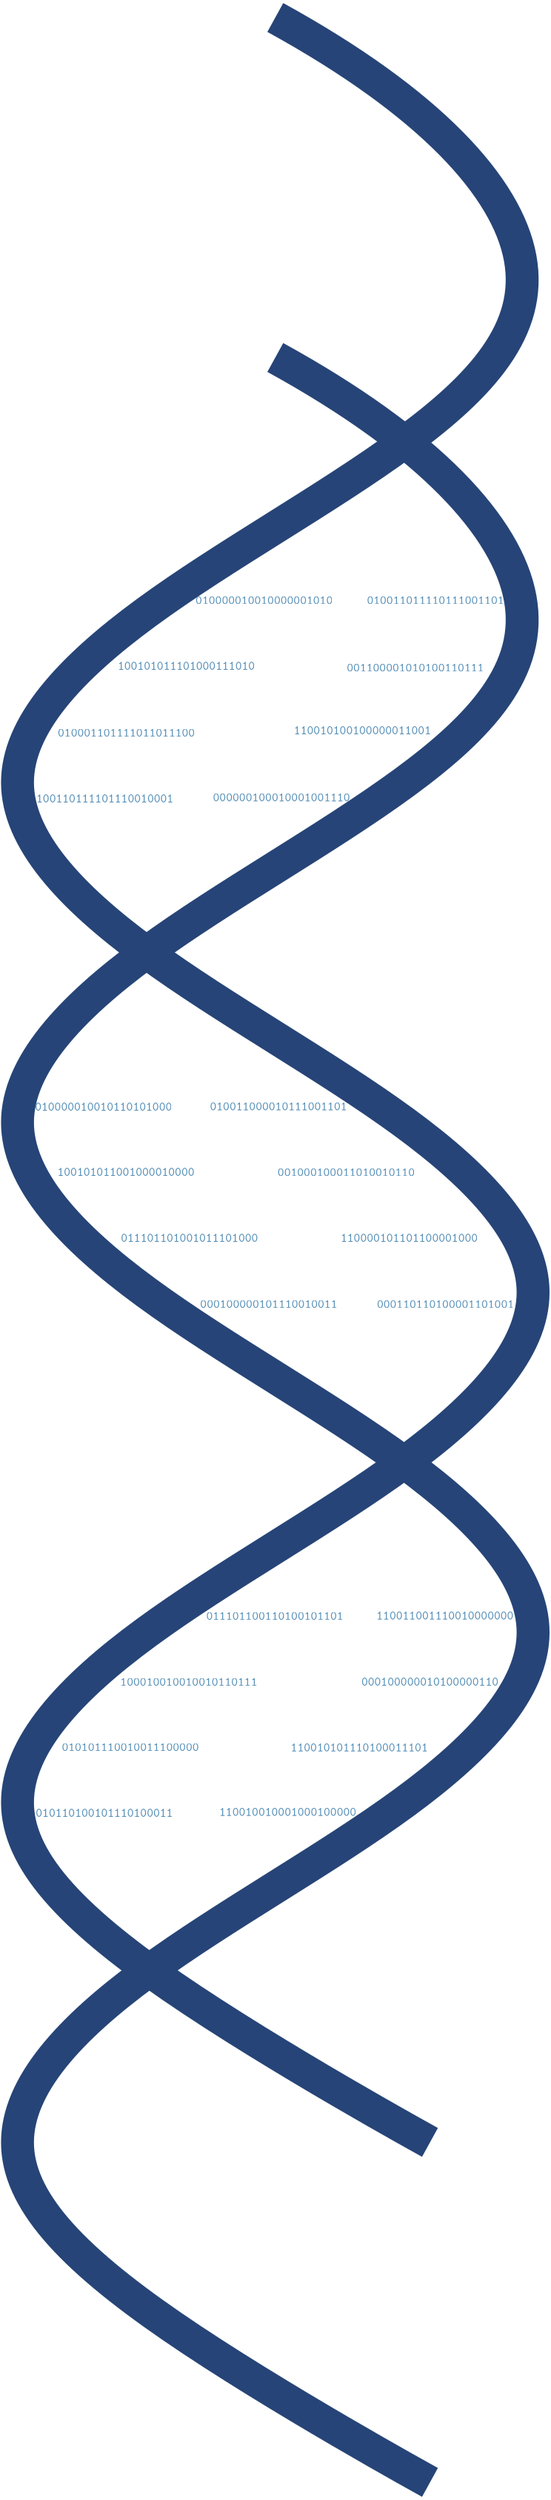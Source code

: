 <?xml version="1.0"?>
<!DOCTYPE ipe SYSTEM "ipe.dtd">
<ipe version="70216" creator="Ipe 7.2.17">
<info created="D:20200611112507" modified="D:20200611132632"/>
<ipestyle name="basic">
<symbol name="arrow/arc(spx)">
<path stroke="sym-stroke" fill="sym-stroke" pen="sym-pen">
0 0 m
-1 0.333 l
-1 -0.333 l
h
</path>
</symbol>
<symbol name="arrow/farc(spx)">
<path stroke="sym-stroke" fill="white" pen="sym-pen">
0 0 m
-1 0.333 l
-1 -0.333 l
h
</path>
</symbol>
<symbol name="arrow/ptarc(spx)">
<path stroke="sym-stroke" fill="sym-stroke" pen="sym-pen">
0 0 m
-1 0.333 l
-0.8 0 l
-1 -0.333 l
h
</path>
</symbol>
<symbol name="arrow/fptarc(spx)">
<path stroke="sym-stroke" fill="white" pen="sym-pen">
0 0 m
-1 0.333 l
-0.8 0 l
-1 -0.333 l
h
</path>
</symbol>
<symbol name="mark/circle(sx)" transformations="translations">
<path fill="sym-stroke">
0.6 0 0 0.6 0 0 e
0.4 0 0 0.4 0 0 e
</path>
</symbol>
<symbol name="mark/disk(sx)" transformations="translations">
<path fill="sym-stroke">
0.6 0 0 0.6 0 0 e
</path>
</symbol>
<symbol name="mark/fdisk(sfx)" transformations="translations">
<group>
<path fill="sym-fill">
0.5 0 0 0.5 0 0 e
</path>
<path fill="sym-stroke" fillrule="eofill">
0.6 0 0 0.6 0 0 e
0.4 0 0 0.4 0 0 e
</path>
</group>
</symbol>
<symbol name="mark/box(sx)" transformations="translations">
<path fill="sym-stroke" fillrule="eofill">
-0.6 -0.6 m
0.6 -0.6 l
0.6 0.6 l
-0.6 0.6 l
h
-0.4 -0.4 m
0.4 -0.4 l
0.4 0.4 l
-0.4 0.4 l
h
</path>
</symbol>
<symbol name="mark/square(sx)" transformations="translations">
<path fill="sym-stroke">
-0.6 -0.6 m
0.6 -0.6 l
0.6 0.6 l
-0.6 0.6 l
h
</path>
</symbol>
<symbol name="mark/fsquare(sfx)" transformations="translations">
<group>
<path fill="sym-fill">
-0.5 -0.5 m
0.5 -0.5 l
0.5 0.5 l
-0.5 0.5 l
h
</path>
<path fill="sym-stroke" fillrule="eofill">
-0.6 -0.6 m
0.6 -0.6 l
0.6 0.6 l
-0.6 0.6 l
h
-0.4 -0.4 m
0.4 -0.4 l
0.4 0.4 l
-0.4 0.4 l
h
</path>
</group>
</symbol>
<symbol name="mark/cross(sx)" transformations="translations">
<group>
<path fill="sym-stroke">
-0.43 -0.57 m
0.57 0.43 l
0.43 0.57 l
-0.57 -0.43 l
h
</path>
<path fill="sym-stroke">
-0.43 0.57 m
0.57 -0.43 l
0.43 -0.57 l
-0.57 0.43 l
h
</path>
</group>
</symbol>
<symbol name="arrow/fnormal(spx)">
<path stroke="sym-stroke" fill="white" pen="sym-pen">
0 0 m
-1 0.333 l
-1 -0.333 l
h
</path>
</symbol>
<symbol name="arrow/pointed(spx)">
<path stroke="sym-stroke" fill="sym-stroke" pen="sym-pen">
0 0 m
-1 0.333 l
-0.8 0 l
-1 -0.333 l
h
</path>
</symbol>
<symbol name="arrow/fpointed(spx)">
<path stroke="sym-stroke" fill="white" pen="sym-pen">
0 0 m
-1 0.333 l
-0.8 0 l
-1 -0.333 l
h
</path>
</symbol>
<symbol name="arrow/linear(spx)">
<path stroke="sym-stroke" pen="sym-pen">
-1 0.333 m
0 0 l
-1 -0.333 l
</path>
</symbol>
<symbol name="arrow/fdouble(spx)">
<path stroke="sym-stroke" fill="white" pen="sym-pen">
0 0 m
-1 0.333 l
-1 -0.333 l
h
-1 0 m
-2 0.333 l
-2 -0.333 l
h
</path>
</symbol>
<symbol name="arrow/double(spx)">
<path stroke="sym-stroke" fill="sym-stroke" pen="sym-pen">
0 0 m
-1 0.333 l
-1 -0.333 l
h
-1 0 m
-2 0.333 l
-2 -0.333 l
h
</path>
</symbol>
<symbol name="arrow/mid-normal(spx)">
<path stroke="sym-stroke" fill="sym-stroke" pen="sym-pen">
0.5 0 m
-0.5 0.333 l
-0.5 -0.333 l
h
</path>
</symbol>
<symbol name="arrow/mid-fnormal(spx)">
<path stroke="sym-stroke" fill="white" pen="sym-pen">
0.5 0 m
-0.5 0.333 l
-0.5 -0.333 l
h
</path>
</symbol>
<symbol name="arrow/mid-pointed(spx)">
<path stroke="sym-stroke" fill="sym-stroke" pen="sym-pen">
0.5 0 m
-0.5 0.333 l
-0.3 0 l
-0.5 -0.333 l
h
</path>
</symbol>
<symbol name="arrow/mid-fpointed(spx)">
<path stroke="sym-stroke" fill="white" pen="sym-pen">
0.5 0 m
-0.5 0.333 l
-0.3 0 l
-0.5 -0.333 l
h
</path>
</symbol>
<symbol name="arrow/mid-double(spx)">
<path stroke="sym-stroke" fill="sym-stroke" pen="sym-pen">
1 0 m
0 0.333 l
0 -0.333 l
h
0 0 m
-1 0.333 l
-1 -0.333 l
h
</path>
</symbol>
<symbol name="arrow/mid-fdouble(spx)">
<path stroke="sym-stroke" fill="white" pen="sym-pen">
1 0 m
0 0.333 l
0 -0.333 l
h
0 0 m
-1 0.333 l
-1 -0.333 l
h
</path>
</symbol>
<pen name="heavier" value="0.8"/>
<pen name="fat" value="1.2"/>
<pen name="ultrafat" value="2"/>
<symbolsize name="large" value="5"/>
<symbolsize name="small" value="2"/>
<symbolsize name="tiny" value="1.1"/>
<arrowsize name="large" value="10"/>
<arrowsize name="small" value="5"/>
<arrowsize name="tiny" value="3"/>
<color name="red" value="1 0 0"/>
<color name="green" value="0 1 0"/>
<color name="blue" value="0 0 1"/>
<color name="yellow" value="1 1 0"/>
<color name="orange" value="1 0.647 0"/>
<color name="gold" value="1 0.843 0"/>
<color name="purple" value="0.627 0.125 0.941"/>
<color name="gray" value="0.745"/>
<color name="brown" value="0.647 0.165 0.165"/>
<color name="navy" value="0 0 0.502"/>
<color name="pink" value="1 0.753 0.796"/>
<color name="seagreen" value="0.18 0.545 0.341"/>
<color name="turquoise" value="0.251 0.878 0.816"/>
<color name="violet" value="0.933 0.51 0.933"/>
<color name="darkblue" value="0 0 0.545"/>
<color name="darkcyan" value="0 0.545 0.545"/>
<color name="darkgray" value="0.663"/>
<color name="darkgreen" value="0 0.392 0"/>
<color name="darkmagenta" value="0.545 0 0.545"/>
<color name="darkorange" value="1 0.549 0"/>
<color name="darkred" value="0.545 0 0"/>
<color name="lightblue" value="0.678 0.847 0.902"/>
<color name="lightcyan" value="0.878 1 1"/>
<color name="lightgray" value="0.827"/>
<color name="lightgreen" value="0.565 0.933 0.565"/>
<color name="lightyellow" value="1 1 0.878"/>
<dashstyle name="dashed" value="[4] 0"/>
<dashstyle name="dotted" value="[1 3] 0"/>
<dashstyle name="dash dotted" value="[4 2 1 2] 0"/>
<dashstyle name="dash dot dotted" value="[4 2 1 2 1 2] 0"/>
<textsize name="large" value="\large"/>
<textsize name="Large" value="\Large"/>
<textsize name="LARGE" value="\LARGE"/>
<textsize name="huge" value="\huge"/>
<textsize name="Huge" value="\Huge"/>
<textsize name="small" value="\small"/>
<textsize name="footnote" value="\footnotesize"/>
<textsize name="tiny" value="\tiny"/>
<textstyle name="center" begin="\begin{center}" end="\end{center}"/>
<textstyle name="itemize" begin="\begin{itemize}" end="\end{itemize}"/>
<textstyle name="item" begin="\begin{itemize}\item{}" end="\end{itemize}"/>
<gridsize name="4 pts" value="4"/>
<gridsize name="8 pts (~3 mm)" value="8"/>
<gridsize name="16 pts (~6 mm)" value="16"/>
<gridsize name="32 pts (~12 mm)" value="32"/>
<gridsize name="10 pts (~3.5 mm)" value="10"/>
<gridsize name="20 pts (~7 mm)" value="20"/>
<gridsize name="14 pts (~5 mm)" value="14"/>
<gridsize name="28 pts (~10 mm)" value="28"/>
<gridsize name="56 pts (~20 mm)" value="56"/>
<anglesize name="90 deg" value="90"/>
<anglesize name="60 deg" value="60"/>
<anglesize name="45 deg" value="45"/>
<anglesize name="30 deg" value="30"/>
<anglesize name="22.5 deg" value="22.5"/>
<opacity name="10%" value="0.1"/>
<opacity name="30%" value="0.3"/>
<opacity name="50%" value="0.5"/>
<opacity name="75%" value="0.75"/>
<tiling name="falling" angle="-60" step="4" width="1"/>
<tiling name="rising" angle="30" step="4" width="1"/>
</ipestyle>
<page>
<layer name="alpha"/>
<view layers="alpha" active="alpha"/>
<path layer="alpha" matrix="2.34971 0 0 2.581 -1026 -1094.83" stroke="0.149 0.266 0.467" pen="16">
512 816 m
544 800
576 768
544 736
480 704
448 672
480 640
544 608
576 576
544 544
480 512
448 480
480 448
544 416
544 416 c
</path>
<path matrix="2.34971 0 0 2.581 -1026 -1260.02" stroke="0.149 0.266 0.467" pen="16">
512 816 m
544 800
576 768
544 736
480 704
448 672
480 640
544 608
576 576
544 544
480 512
448 480
480 448
544 416
544 416 c
</path>
<text matrix="1 0 0 1 -21.6859 22.1896" transformations="translations" pos="160 704" stroke="0.341 0.566 0.722" type="label" width="69.864" height="3.653" depth="0" valign="baseline" size="6">\textbf{\texttt{010000010010000001010   }}</text>
<text matrix="1 0 0 1 48.628 -10.5449" transformations="translations" pos="160 704" stroke="0.341 0.566 0.722" type="label" width="73.04" height="3.653" depth="0" valign="baseline" size="6">\textbf{\texttt{
001100001010100110111
}}</text>
<text matrix="1 0 0 1 -62.7234 -9.62994" transformations="translations" pos="160 704" stroke="0.341 0.566 0.722" type="label" width="73.04" height="3.653" depth="0" valign="baseline" size="6">\textbf{\texttt{
100101011101000111010
}}</text>
<text matrix="1 0 0 1 -91.8526 -42.1572" transformations="translations" pos="160 704" stroke="0.341 0.566 0.722" type="label" width="73.04" height="3.653" depth="0" valign="baseline" size="6">\textbf{\texttt{
010001101111011011100
}}</text>
<text matrix="1 0 0 1 22.929 -41.0195" transformations="translations" pos="160 704" stroke="0.341 0.566 0.722" type="label" width="73.04" height="3.653" depth="0" valign="baseline" size="6">\textbf{\texttt{
110010100100000011001
}}</text>
<text matrix="1 0 0 1 -99.1199 -74.076" transformations="translations" pos="160 704" stroke="0.341 0.566 0.722" type="label" width="66.688" height="3.653" depth="0" valign="baseline" size="6">\textbf{\texttt{100110111101110010001}}</text>
<text matrix="1 0 0 1 -13.2475 -73.5836" transformations="translations" pos="160 704" stroke="0.341 0.566 0.722" type="label" width="66.688" height="3.653" depth="0" valign="baseline" size="6">\textbf{\texttt{000000100010001001110}}</text>
<text matrix="1 0 0 1 58.402 22.1871" transformations="translations" pos="160 704" stroke="0.341 0.566 0.722" type="label" width="69.864" height="3.653" depth="0" valign="baseline" size="6">\textbf{\texttt{   010011011110111001101}}</text>
<text matrix="1 0 0 1 -16.5223 -471.262" transformations="translations" pos="160 704" stroke="0.341 0.566 0.722" type="label" width="69.864" height="3.653" depth="0" valign="baseline" size="6">\textbf{\texttt{011101100110100101101   }}</text>
<text matrix="1 0 0 1 55.7095 -503.221" transformations="translations" pos="160 704" stroke="0.341 0.566 0.722" type="label" width="73.04" height="3.653" depth="0" valign="baseline" size="6">\textbf{\texttt{
000100000010100000110
}}</text>
<text matrix="1 0 0 1 -61.4917 -503.303" transformations="translations" pos="160 704" stroke="0.341 0.566 0.722" type="label" width="73.04" height="3.653" depth="0" valign="baseline" size="6">\textbf{\texttt{
100010010010010110111
}}</text>
<text matrix="1 0 0 1 -89.9235 -534.992" transformations="translations" pos="160 704" stroke="0.341 0.566 0.722" type="label" width="73.04" height="3.653" depth="0" valign="baseline" size="6">\textbf{\texttt{
010101110010011100000
}}</text>
<text matrix="1 0 0 1 21.3993 -535.169" transformations="translations" pos="160 704" stroke="0.341 0.566 0.722" type="label" width="73.04" height="3.653" depth="0" valign="baseline" size="6">\textbf{\texttt{
110010101110100011101
}}</text>
<text matrix="1 0 0 1 -99.388 -566.952" transformations="translations" pos="160 704" stroke="0.341 0.566 0.722" type="label" width="66.688" height="3.653" depth="0" valign="baseline" size="6">\textbf{\texttt{010110100101110100011}}</text>
<text matrix="1 0 0 1 -10.2061 -566.548" transformations="translations" pos="160 704" stroke="0.341 0.566 0.722" type="label" width="66.688" height="3.653" depth="0" valign="baseline" size="6">\textbf{\texttt{110010010001000100000}}</text>
<text matrix="1 0 0 1 63.0408 -471.108" transformations="translations" pos="160 704" stroke="0.341 0.566 0.722" type="label" width="69.864" height="3.653" depth="0" valign="baseline" size="6">\textbf{\texttt{   110011001110010000000}}</text>
<text matrix="1 0 0 1 -99.7961 -223.917" transformations="translations" pos="160 704" stroke="0.341 0.566 0.722" type="label" width="69.864" height="3.653" depth="0" valign="baseline" size="6">\textbf{\texttt{010000010010110101000   }}</text>
<text matrix="1 0 0 1 14.9927 -255.699" transformations="translations" pos="160 704" stroke="0.341 0.566 0.722" type="label" width="73.04" height="3.653" depth="0" valign="baseline" size="6">\textbf{\texttt{
001000100011010010110
}}</text>
<text matrix="1 0 0 1 -92.0671 -255.595" transformations="translations" pos="160 704" stroke="0.341 0.566 0.722" type="label" width="73.04" height="3.653" depth="0" valign="baseline" size="6">\textbf{\texttt{
100101011001000010000
}}</text>
<text matrix="1 0 0 1 -61.1804 -287.636" transformations="translations" pos="160 704" stroke="0.341 0.566 0.722" type="label" width="73.04" height="3.653" depth="0" valign="baseline" size="6">\textbf{\texttt{
011101101001011101000
}}</text>
<text matrix="1 0 0 1 45.6542 -287.55" transformations="translations" pos="160 704" stroke="0.341 0.566 0.722" type="label" width="73.04" height="3.653" depth="0" valign="baseline" size="6">\textbf{\texttt{
110000101101100001000
}}</text>
<text matrix="1 0 0 1 -19.4386 -319.76" transformations="translations" pos="160 704" stroke="0.341 0.566 0.722" type="label" width="66.688" height="3.653" depth="0" valign="baseline" size="6">\textbf{\texttt{000100000101110010011}}</text>
<text matrix="1 0 0 1 66.44 -319.804" transformations="translations" pos="160 704" stroke="0.341 0.566 0.722" type="label" width="66.688" height="3.653" depth="0" valign="baseline" size="6">\textbf{\texttt{000110110100001101001}}</text>
<text matrix="1 0 0 1 -17.9095 -223.725" transformations="translations" pos="160 704" stroke="0.341 0.566 0.722" type="label" width="69.864" height="3.653" depth="0" valign="baseline" size="6">\textbf{\texttt{   010011000010111001101}}</text>
</page>
</ipe>
